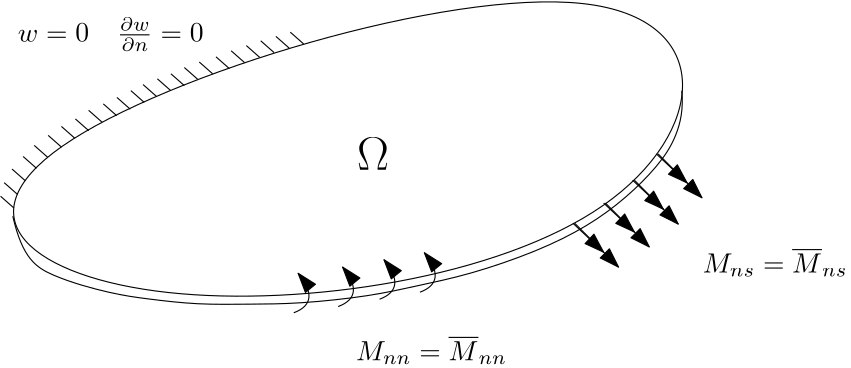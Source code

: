<?xml version="1.0"?>
<!DOCTYPE ipe SYSTEM "ipe.dtd">
<ipe version="70206" creator="Ipe 7.2.7">
<info created="D:20180309155845" modified="D:20180323155804"/>
<ipestyle name="basic">
<symbol name="arrow/arc(spx)">
<path stroke="sym-stroke" fill="sym-stroke" pen="sym-pen">
0 0 m
-1 0.333 l
-1 -0.333 l
h
</path>
</symbol>
<symbol name="arrow/farc(spx)">
<path stroke="sym-stroke" fill="white" pen="sym-pen">
0 0 m
-1 0.333 l
-1 -0.333 l
h
</path>
</symbol>
<symbol name="arrow/ptarc(spx)">
<path stroke="sym-stroke" fill="sym-stroke" pen="sym-pen">
0 0 m
-1 0.333 l
-0.8 0 l
-1 -0.333 l
h
</path>
</symbol>
<symbol name="arrow/fptarc(spx)">
<path stroke="sym-stroke" fill="white" pen="sym-pen">
0 0 m
-1 0.333 l
-0.8 0 l
-1 -0.333 l
h
</path>
</symbol>
<symbol name="mark/circle(sx)" transformations="translations">
<path fill="sym-stroke">
0.6 0 0 0.6 0 0 e
0.4 0 0 0.4 0 0 e
</path>
</symbol>
<symbol name="mark/disk(sx)" transformations="translations">
<path fill="sym-stroke">
0.6 0 0 0.6 0 0 e
</path>
</symbol>
<symbol name="mark/fdisk(sfx)" transformations="translations">
<group>
<path fill="sym-fill">
0.5 0 0 0.5 0 0 e
</path>
<path fill="sym-stroke" fillrule="eofill">
0.6 0 0 0.6 0 0 e
0.4 0 0 0.4 0 0 e
</path>
</group>
</symbol>
<symbol name="mark/box(sx)" transformations="translations">
<path fill="sym-stroke" fillrule="eofill">
-0.6 -0.6 m
0.6 -0.6 l
0.6 0.6 l
-0.6 0.6 l
h
-0.4 -0.4 m
0.4 -0.4 l
0.4 0.4 l
-0.4 0.4 l
h
</path>
</symbol>
<symbol name="mark/square(sx)" transformations="translations">
<path fill="sym-stroke">
-0.6 -0.6 m
0.6 -0.6 l
0.6 0.6 l
-0.6 0.6 l
h
</path>
</symbol>
<symbol name="mark/fsquare(sfx)" transformations="translations">
<group>
<path fill="sym-fill">
-0.5 -0.5 m
0.5 -0.5 l
0.5 0.5 l
-0.5 0.5 l
h
</path>
<path fill="sym-stroke" fillrule="eofill">
-0.6 -0.6 m
0.6 -0.6 l
0.6 0.6 l
-0.6 0.6 l
h
-0.4 -0.4 m
0.4 -0.4 l
0.4 0.4 l
-0.4 0.4 l
h
</path>
</group>
</symbol>
<symbol name="mark/cross(sx)" transformations="translations">
<group>
<path fill="sym-stroke">
-0.43 -0.57 m
0.57 0.43 l
0.43 0.57 l
-0.57 -0.43 l
h
</path>
<path fill="sym-stroke">
-0.43 0.57 m
0.57 -0.43 l
0.43 -0.57 l
-0.57 0.43 l
h
</path>
</group>
</symbol>
<symbol name="arrow/fnormal(spx)">
<path stroke="sym-stroke" fill="white" pen="sym-pen">
0 0 m
-1 0.333 l
-1 -0.333 l
h
</path>
</symbol>
<symbol name="arrow/pointed(spx)">
<path stroke="sym-stroke" fill="sym-stroke" pen="sym-pen">
0 0 m
-1 0.333 l
-0.8 0 l
-1 -0.333 l
h
</path>
</symbol>
<symbol name="arrow/fpointed(spx)">
<path stroke="sym-stroke" fill="white" pen="sym-pen">
0 0 m
-1 0.333 l
-0.8 0 l
-1 -0.333 l
h
</path>
</symbol>
<symbol name="arrow/linear(spx)">
<path stroke="sym-stroke" pen="sym-pen">
-1 0.333 m
0 0 l
-1 -0.333 l
</path>
</symbol>
<symbol name="arrow/fdouble(spx)">
<path stroke="sym-stroke" fill="white" pen="sym-pen">
0 0 m
-1 0.333 l
-1 -0.333 l
h
-1 0 m
-2 0.333 l
-2 -0.333 l
h
</path>
</symbol>
<symbol name="arrow/double(spx)">
<path stroke="sym-stroke" fill="sym-stroke" pen="sym-pen">
0 0 m
-1 0.333 l
-1 -0.333 l
h
-1 0 m
-2 0.333 l
-2 -0.333 l
h
</path>
</symbol>
<pen name="heavier" value="0.8"/>
<pen name="fat" value="1.2"/>
<pen name="ultrafat" value="2"/>
<symbolsize name="large" value="5"/>
<symbolsize name="small" value="2"/>
<symbolsize name="tiny" value="1.1"/>
<arrowsize name="large" value="10"/>
<arrowsize name="small" value="5"/>
<arrowsize name="tiny" value="3"/>
<color name="red" value="1 0 0"/>
<color name="green" value="0 1 0"/>
<color name="blue" value="0 0 1"/>
<color name="yellow" value="1 1 0"/>
<color name="orange" value="1 0.647 0"/>
<color name="gold" value="1 0.843 0"/>
<color name="purple" value="0.627 0.125 0.941"/>
<color name="gray" value="0.745"/>
<color name="brown" value="0.647 0.165 0.165"/>
<color name="navy" value="0 0 0.502"/>
<color name="pink" value="1 0.753 0.796"/>
<color name="seagreen" value="0.18 0.545 0.341"/>
<color name="turquoise" value="0.251 0.878 0.816"/>
<color name="violet" value="0.933 0.51 0.933"/>
<color name="darkblue" value="0 0 0.545"/>
<color name="darkcyan" value="0 0.545 0.545"/>
<color name="darkgray" value="0.663"/>
<color name="darkgreen" value="0 0.392 0"/>
<color name="darkmagenta" value="0.545 0 0.545"/>
<color name="darkorange" value="1 0.549 0"/>
<color name="darkred" value="0.545 0 0"/>
<color name="lightblue" value="0.678 0.847 0.902"/>
<color name="lightcyan" value="0.878 1 1"/>
<color name="lightgray" value="0.827"/>
<color name="lightgreen" value="0.565 0.933 0.565"/>
<color name="lightyellow" value="1 1 0.878"/>
<dashstyle name="dashed" value="[4] 0"/>
<dashstyle name="dotted" value="[1 3] 0"/>
<dashstyle name="dash dotted" value="[4 2 1 2] 0"/>
<dashstyle name="dash dot dotted" value="[4 2 1 2 1 2] 0"/>
<textsize name="large" value="\large"/>
<textsize name="Large" value="\Large"/>
<textsize name="LARGE" value="\LARGE"/>
<textsize name="huge" value="\huge"/>
<textsize name="Huge" value="\Huge"/>
<textsize name="small" value="\small"/>
<textsize name="footnote" value="\footnotesize"/>
<textsize name="tiny" value="\tiny"/>
<textstyle name="center" begin="\begin{center}" end="\end{center}"/>
<textstyle name="itemize" begin="\begin{itemize}" end="\end{itemize}"/>
<textstyle name="item" begin="\begin{itemize}\item{}" end="\end{itemize}"/>
<gridsize name="4 pts" value="4"/>
<gridsize name="8 pts (~3 mm)" value="8"/>
<gridsize name="16 pts (~6 mm)" value="16"/>
<gridsize name="32 pts (~12 mm)" value="32"/>
<gridsize name="10 pts (~3.5 mm)" value="10"/>
<gridsize name="20 pts (~7 mm)" value="20"/>
<gridsize name="14 pts (~5 mm)" value="14"/>
<gridsize name="28 pts (~10 mm)" value="28"/>
<gridsize name="56 pts (~20 mm)" value="56"/>
<anglesize name="90 deg" value="90"/>
<anglesize name="60 deg" value="60"/>
<anglesize name="45 deg" value="45"/>
<anglesize name="30 deg" value="30"/>
<anglesize name="22.5 deg" value="22.5"/>
<opacity name="10%" value="0.1"/>
<opacity name="30%" value="0.3"/>
<opacity name="50%" value="0.5"/>
<opacity name="75%" value="0.75"/>
<tiling name="falling" angle="-60" step="4" width="1"/>
<tiling name="rising" angle="30" step="4" width="1"/>
</ipestyle>
<page>
<layer name="alpha"/>
<view layers="alpha" active="alpha"/>
<path layer="alpha" matrix="1 0 0 1 -0.287719 -8" stroke="black">
144 608
224 544
436 576
448 700 u
</path>
<path stroke="white" pen="0.8" cap="1" join="1">
194.923 601.61 m
194.923 601.61 l
</path>
<path stroke="white" pen="0.8" cap="1" join="1">
194.187 597.929 m
194.187 597.929 l
</path>
<path stroke="white" pen="0.8" cap="1" join="1">
242.033 651.665 m
242.033 651.665 l
</path>
<path stroke="white" pen="0.8" cap="1" join="1">
242.033 651.665 m
242.033 651.665 l
</path>
<path stroke="white" pen="0.8" cap="1" join="1">
355.025 622.674 m
355.025 622.674 l
</path>
<path stroke="white" pen="0.8" cap="1" join="1">
295.599 625.731 m
295.599 625.731 l
</path>
<path stroke="white" pen="0.8" cap="1" join="1">
212.053 623.524 m
212.053 623.524 l
</path>
<path stroke="white" pen="0.8" cap="1" join="1">
212.619 621.259 m
212.619 621.259 l
</path>
<path stroke="white" pen="0.8" cap="1" join="1">
212.902 618.427 m
212.902 618.427 l
</path>
<path stroke="black">
267.83 632.584 m
263.016 636.831 l
</path>
<path matrix="1 0 0 1 -6.01784 -1.86838" stroke="black">
267.83 632.584 m
263.016 636.831 l
</path>
<path matrix="1 0 0 1 -11.3973 -3.8503" stroke="black">
267.83 632.584 m
263.016 636.831 l
</path>
<path matrix="1 0 0 1 -16.2105 -6.11536" stroke="black">
267.83 632.584 m
263.016 636.831 l
</path>
<path matrix="1 0 0 1 -21.1076 -7.91957" stroke="black">
267.83 632.584 m
263.016 636.831 l
</path>
<path matrix="1 0 0 1 -26.2625 -9.98152" stroke="black">
267.83 632.584 m
263.016 636.831 l
</path>
<path matrix="1 0 0 1 -30.6441 -12.1724" stroke="black">
267.83 632.584 m
263.016 636.831 l
</path>
<path matrix="1 0 0 1 -35.6701 -14.621" stroke="black">
267.83 632.584 m
263.016 636.831 l
</path>
<path matrix="1 0 0 1 -40.5672 -16.9407" stroke="black">
267.83 632.584 m
263.016 636.831 l
</path>
<path matrix="1 0 0 1 -45.851 -19.2604" stroke="black">
267.83 632.584 m
263.016 636.831 l
</path>
<path matrix="1 0 0 1 -50.6193 -22.3533" stroke="black">
267.83 632.584 m
263.016 636.831 l
</path>
<path matrix="1 0 0 1 -55.6453 -25.0596" stroke="black">
267.83 632.584 m
263.016 636.831 l
</path>
<path matrix="1 0 0 1 -60.4136 -28.2814" stroke="black">
267.83 632.584 m
263.016 636.831 l
</path>
<path matrix="1 0 0 1 -65.4396 -31.8898" stroke="black">
267.83 632.584 m
263.016 636.831 l
</path>
<path matrix="1 0 0 1 -69.4346 -35.8848" stroke="black">
267.83 632.584 m
263.016 636.831 l
</path>
<path matrix="1 0 0 1 -73.4296 -40.3953" stroke="black">
267.83 632.584 m
263.016 636.831 l
</path>
<path matrix="1 0 0 1 -76.2648 -45.2924" stroke="black">
267.83 632.584 m
263.016 636.831 l
</path>
<path matrix="1 0 0 1 -77.5535 -50.1895" stroke="black">
267.83 632.584 m
263.016 636.831 l
</path>
<path matrix="1 0 0 1 26.7467 8.87614" stroke="black">
267.83 632.584 m
263.016 636.831 l
</path>
<path matrix="1 0 0 1 21.5657 7.35428" stroke="black">
267.83 632.584 m
263.016 636.831 l
</path>
<path matrix="1 0 0 1 16.0991 5.7718" stroke="black">
267.83 632.584 m
263.016 636.831 l
</path>
<path matrix="1 0 0 1 10.9202 4.04551" stroke="black">
267.83 632.584 m
263.016 636.831 l
</path>
<path matrix="1 0 0 1 5.45348 2.17529" stroke="black">
267.83 632.584 m
263.016 636.831 l
</path>
<path stroke="black" arrow="normal/normal">
291.008 544.684 m
301.122 548.476
292.588 558.906 c
</path>
<path matrix="1 0 0 1 15.9995 2.24507" stroke="black" arrow="normal/normal">
291.008 544.684 m
301.122 548.476
292.588 558.906 c
</path>
<path matrix="1 0 0 1 30.904 4.88176" stroke="black" arrow="normal/normal">
291.008 544.684 m
301.122 548.476
292.588 558.906 c
</path>
<path matrix="1 0 0 1 45.4427 7.41024" stroke="black" arrow="normal/normal">
291.008 544.684 m
301.122 548.476
292.588 558.906 c
</path>
<path stroke="black" arrow="normal/normal">
391.515 576.922 m
402.577 566.492 l
</path>
<path stroke="black" arrow="normal/normal">
392.147 576.922 m
407.95 561.119 l
</path>
<path matrix="1 0 0 1 11.0621 7.26937" stroke="black" arrow="normal/normal">
391.515 576.922 m
402.577 566.492 l
</path>
<path matrix="1 0 0 1 11.0621 7.26937" stroke="black" arrow="normal/normal">
392.147 576.922 m
407.95 561.119 l
</path>
<path matrix="1 0 0 1 21.4921 15.4869" stroke="black" arrow="normal/normal">
391.515 576.922 m
402.577 566.492 l
</path>
<path matrix="1 0 0 1 21.4921 15.4869" stroke="black" arrow="normal/normal">
392.147 576.922 m
407.95 561.119 l
</path>
<path matrix="1 0 0 1 30.0259 24.968" stroke="black" arrow="normal/normal">
391.515 576.922 m
402.577 566.492 l
</path>
<path matrix="1 0 0 1 30.0259 24.968" stroke="black" arrow="normal/normal">
392.147 576.922 m
407.95 561.119 l
</path>
<text matrix="1 0 0 1 -4.54971 13.5004" transformations="translations" pos="196.19 628.755" stroke="black" type="label" width="66.918" height="8.771" depth="3.43" valign="baseline" style="math">w=0 \quad \frac{\partial w}{\partial n}=0</text>
<text transformations="translations" pos="313.448 527.616" stroke="black" type="label" width="54.396" height="8.805" depth="1.49" valign="baseline" style="math">M_{nn} = \overline{M}_{nn}</text>
<text transformations="translations" pos="438.292 559.222" stroke="black" type="label" width="52.066" height="8.805" depth="1.49" valign="baseline" style="math">M_{ns} = \overline{M}_{ns}</text>
<path stroke="black">
189.869 579.45 m
193.345 564.279
203.143 557.642
226.216 551.321
237.91 549.741
256.241 547.528
275.521 547.844
292.272 547.844
319.137 550.689
335.572 554.481
353.904 558.274
378.872 566.808
397.204 575.973
410.794 586.087
422.173 597.466
429.126 607.895
431.338 618.009
430.706 624.647 c
</path>
<text matrix="1 0 0 1 -13.2745 -7.58543" transformations="translations" pos="327.039 603.787" stroke="black" type="label" width="11.493" height="11.761" depth="0" valign="baseline" size="LARGE" style="math">\Omega</text>
</page>
</ipe>
